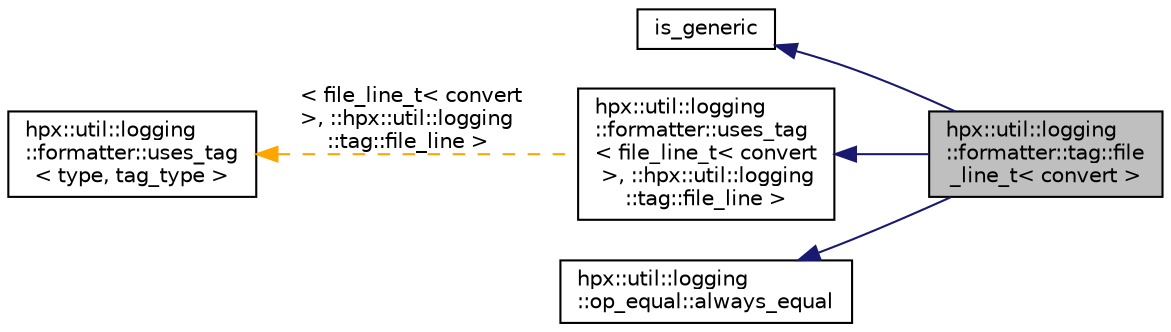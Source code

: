 digraph "hpx::util::logging::formatter::tag::file_line_t&lt; convert &gt;"
{
  edge [fontname="Helvetica",fontsize="10",labelfontname="Helvetica",labelfontsize="10"];
  node [fontname="Helvetica",fontsize="10",shape=record];
  rankdir="LR";
  Node0 [label="hpx::util::logging\l::formatter::tag::file\l_line_t\< convert \>",height=0.2,width=0.4,color="black", fillcolor="grey75", style="filled", fontcolor="black"];
  Node1 -> Node0 [dir="back",color="midnightblue",fontsize="10",style="solid",fontname="Helvetica"];
  Node1 [label="is_generic",height=0.2,width=0.4,color="black", fillcolor="white", style="filled",URL="$d3/d73/structhpx_1_1util_1_1logging_1_1manipulator_1_1is__generic.html",tooltip="Represents a generic manipulator (formatter or destination) "];
  Node2 -> Node0 [dir="back",color="midnightblue",fontsize="10",style="solid",fontname="Helvetica"];
  Node2 [label="hpx::util::logging\l::formatter::uses_tag\l\< file_line_t\< convert\l \>, ::hpx::util::logging\l::tag::file_line \>",height=0.2,width=0.4,color="black", fillcolor="white", style="filled",URL="$db/d88/structhpx_1_1util_1_1logging_1_1formatter_1_1uses__tag.html"];
  Node3 -> Node2 [dir="back",color="orange",fontsize="10",style="dashed",label=" \< file_line_t\< convert\l \>, ::hpx::util::logging\l::tag::file_line \>" ,fontname="Helvetica"];
  Node3 [label="hpx::util::logging\l::formatter::uses_tag\l\< type, tag_type \>",height=0.2,width=0.4,color="black", fillcolor="white", style="filled",URL="$db/d88/structhpx_1_1util_1_1logging_1_1formatter_1_1uses__tag.html",tooltip="Specifies that a formatter class handles a certain tag class. "];
  Node4 -> Node0 [dir="back",color="midnightblue",fontsize="10",style="solid",fontname="Helvetica"];
  Node4 [label="hpx::util::logging\l::op_equal::always_equal",height=0.2,width=0.4,color="black", fillcolor="white", style="filled",URL="$d6/d5e/structhpx_1_1util_1_1logging_1_1op__equal_1_1always__equal.html"];
}
